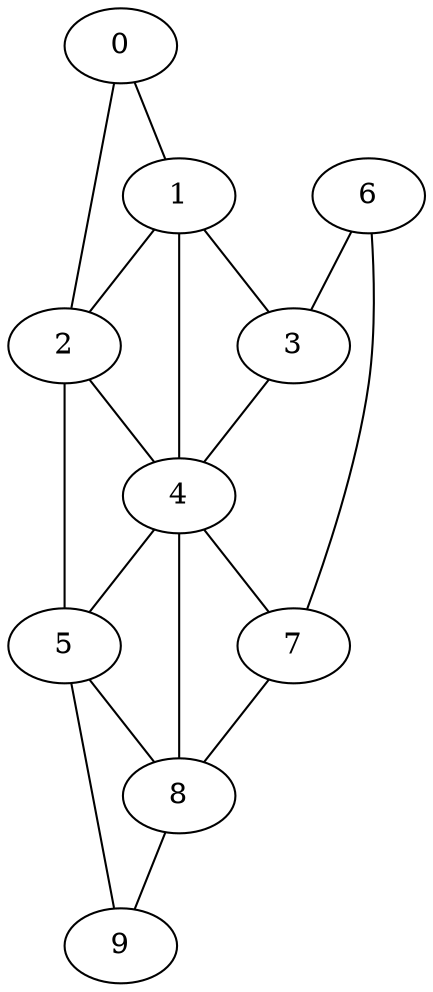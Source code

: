graph G {
0;
1;
2;
3;
4;
5;
6;
7;
8;
9;

0--1 ;
0--2 ;
1--2 ;

1--3 ;
1--4 ;
3--4 ;

2--4 ;
2--5 ;
4--5 ;

4--7 ;
4--8 ;
7--8 ;

5--8 ;
5--9 ;
8--9 ;

6--3 ;
6--7 ;
}
